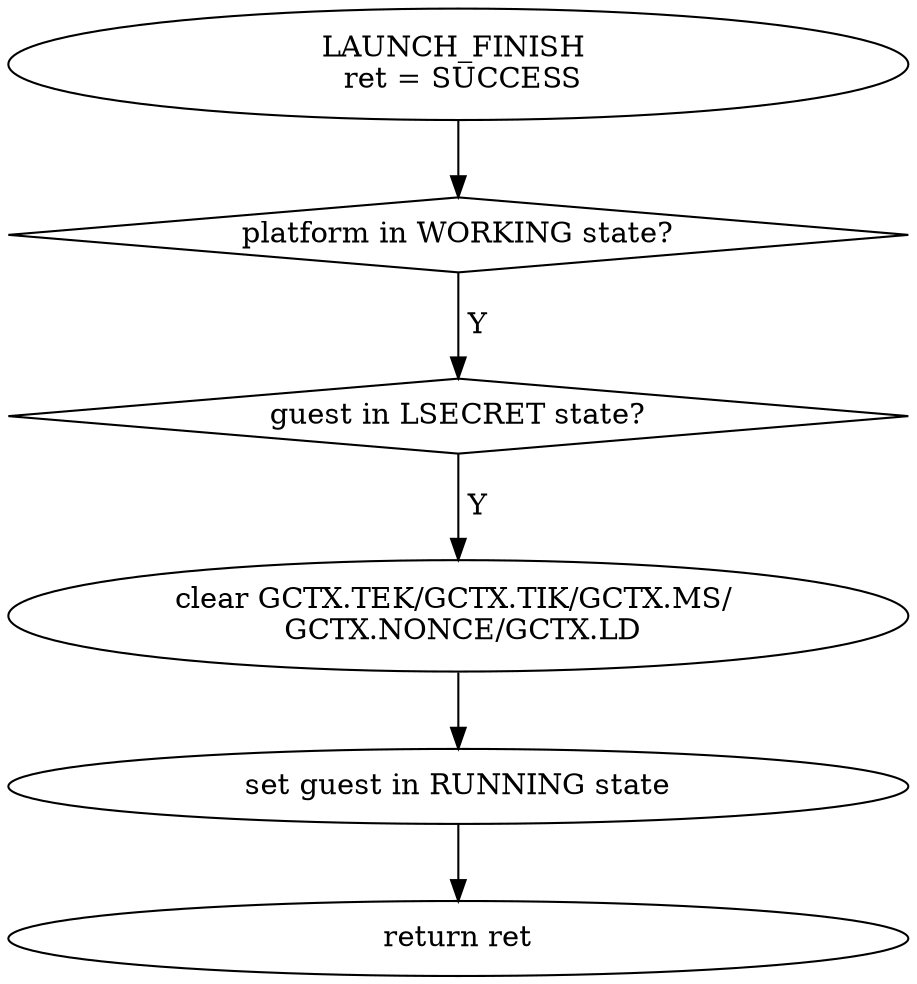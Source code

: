 digraph hello{
	node[width = 6];

	launch[label = "LAUNCH_FINISH \n ret = SUCCESS"];
	state1[label = "platform in WORKING state?"; shape = diamond];	
	state2[label = "guest in LSECRET state?"; shape = diamond];	
	clear[label = "clear GCTX.TEK/GCTX.TIK/GCTX.MS/ \n GCTX.NONCE/GCTX.LD"];
	set_state[label = "set guest in RUNNING state"];
	ret[label = "return ret"];

	launch -> state1;
	state1 -> state2[label = " Y"];
	state2 -> clear[label = " Y"];
	clear -> set_state -> ret;

}
